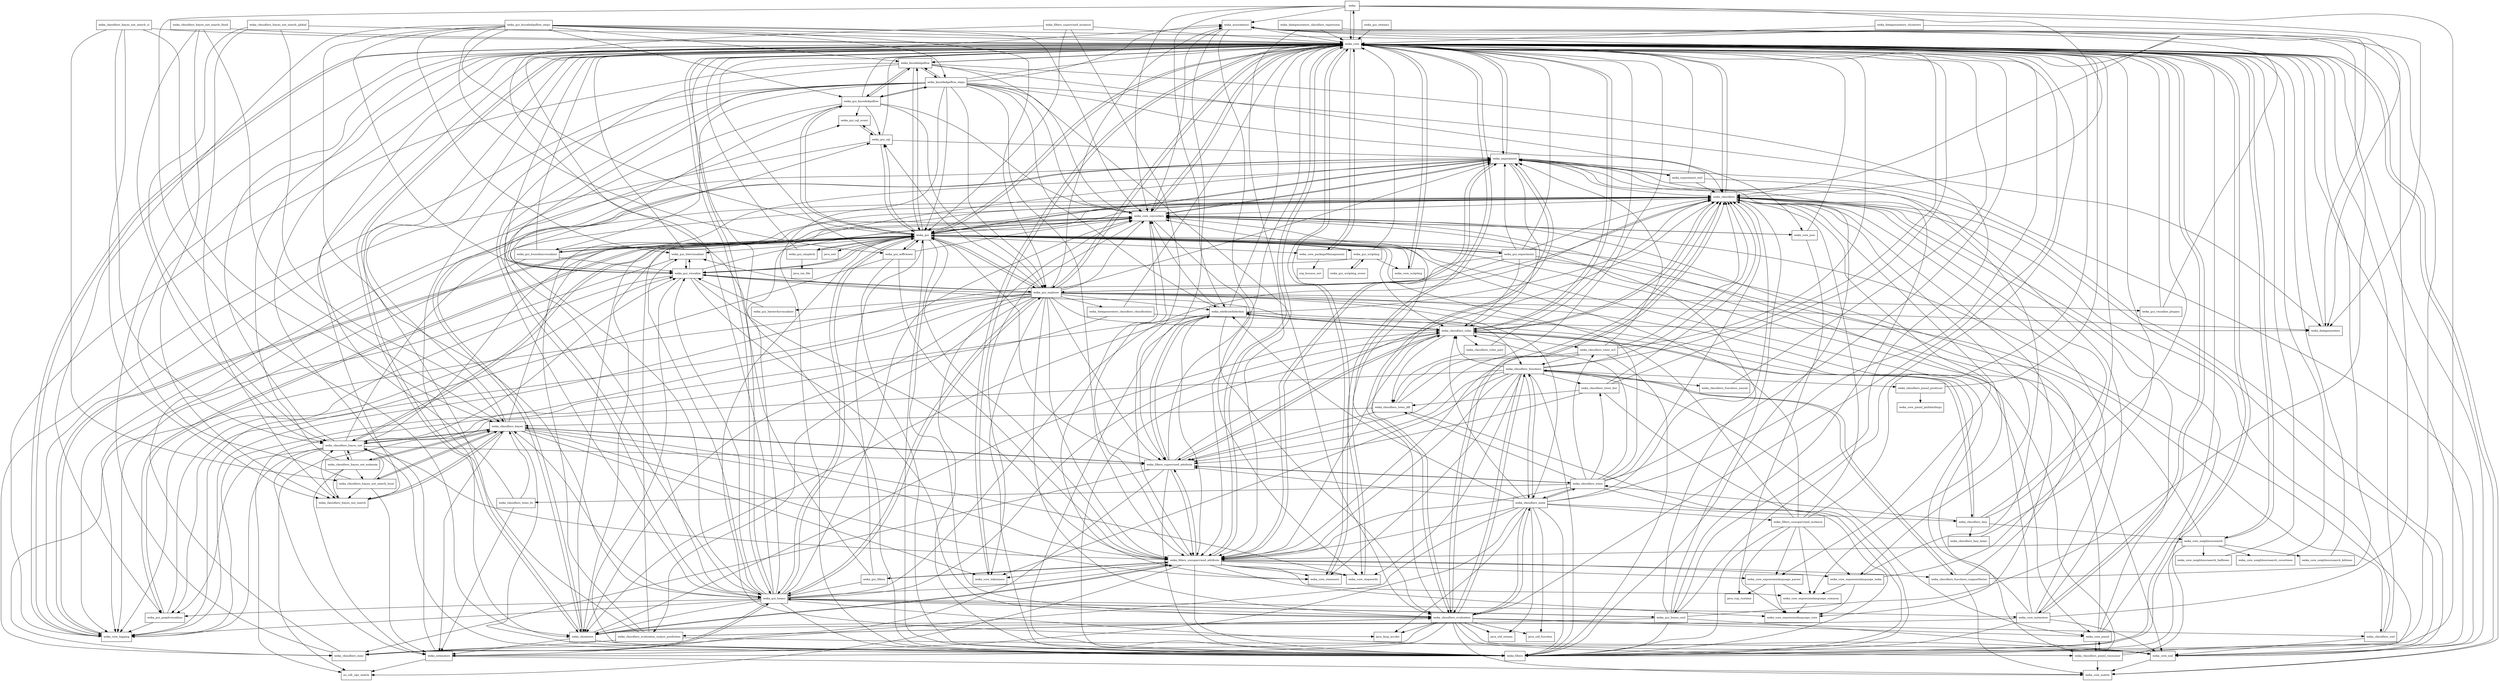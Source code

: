 digraph weka_dev_3_9_3_package_dependencies {
  node [shape = box, fontsize=10.0];
  weka -> weka_associations;
  weka -> weka_attributeSelection;
  weka -> weka_classifiers;
  weka -> weka_clusterers;
  weka -> weka_core;
  weka -> weka_core_converters;
  weka -> weka_datagenerators;
  weka -> weka_filters;
  weka_associations -> weka_core;
  weka_associations -> weka_core_converters;
  weka_associations -> weka_filters;
  weka_associations -> weka_filters_supervised_attribute;
  weka_associations -> weka_filters_unsupervised_attribute;
  weka_attributeSelection -> no_uib_cipr_matrix;
  weka_attributeSelection -> weka_classifiers;
  weka_attributeSelection -> weka_classifiers_evaluation;
  weka_attributeSelection -> weka_classifiers_rules;
  weka_attributeSelection -> weka_clusterers;
  weka_attributeSelection -> weka_core;
  weka_attributeSelection -> weka_core_converters;
  weka_attributeSelection -> weka_filters;
  weka_attributeSelection -> weka_filters_supervised_attribute;
  weka_attributeSelection -> weka_filters_unsupervised_attribute;
  weka_classifiers -> weka_classifiers_evaluation;
  weka_classifiers -> weka_classifiers_rules;
  weka_classifiers -> weka_core;
  weka_classifiers -> weka_core_converters;
  weka_classifiers -> weka_core_expressionlanguage_common;
  weka_classifiers -> weka_core_expressionlanguage_core;
  weka_classifiers -> weka_core_expressionlanguage_parser;
  weka_classifiers -> weka_core_expressionlanguage_weka;
  weka_classifiers_bayes -> weka_classifiers;
  weka_classifiers_bayes -> weka_classifiers_bayes_net;
  weka_classifiers_bayes -> weka_classifiers_bayes_net_estimate;
  weka_classifiers_bayes -> weka_classifiers_bayes_net_search;
  weka_classifiers_bayes -> weka_classifiers_bayes_net_search_local;
  weka_classifiers_bayes -> weka_core;
  weka_classifiers_bayes -> weka_core_stemmers;
  weka_classifiers_bayes -> weka_core_stopwords;
  weka_classifiers_bayes -> weka_core_tokenizers;
  weka_classifiers_bayes -> weka_estimators;
  weka_classifiers_bayes -> weka_filters;
  weka_classifiers_bayes -> weka_filters_supervised_attribute;
  weka_classifiers_bayes -> weka_filters_unsupervised_attribute;
  weka_classifiers_bayes_net -> weka_classifiers;
  weka_classifiers_bayes_net -> weka_classifiers_bayes;
  weka_classifiers_bayes_net -> weka_classifiers_bayes_net_estimate;
  weka_classifiers_bayes_net -> weka_core;
  weka_classifiers_bayes_net -> weka_core_converters;
  weka_classifiers_bayes_net -> weka_core_logging;
  weka_classifiers_bayes_net -> weka_estimators;
  weka_classifiers_bayes_net -> weka_filters;
  weka_classifiers_bayes_net -> weka_filters_supervised_attribute;
  weka_classifiers_bayes_net -> weka_filters_unsupervised_attribute;
  weka_classifiers_bayes_net -> weka_gui;
  weka_classifiers_bayes_net -> weka_gui_graphvisualizer;
  weka_classifiers_bayes_net -> weka_gui_visualize;
  weka_classifiers_bayes_net_estimate -> weka_classifiers_bayes;
  weka_classifiers_bayes_net_estimate -> weka_classifiers_bayes_net;
  weka_classifiers_bayes_net_estimate -> weka_classifiers_bayes_net_search;
  weka_classifiers_bayes_net_estimate -> weka_classifiers_bayes_net_search_local;
  weka_classifiers_bayes_net_estimate -> weka_core;
  weka_classifiers_bayes_net_estimate -> weka_estimators;
  weka_classifiers_bayes_net_search -> weka_classifiers_bayes;
  weka_classifiers_bayes_net_search -> weka_classifiers_bayes_net;
  weka_classifiers_bayes_net_search -> weka_core;
  weka_classifiers_bayes_net_search_ci -> weka_classifiers_bayes;
  weka_classifiers_bayes_net_search_ci -> weka_classifiers_bayes_net;
  weka_classifiers_bayes_net_search_ci -> weka_classifiers_bayes_net_search;
  weka_classifiers_bayes_net_search_ci -> weka_classifiers_bayes_net_search_local;
  weka_classifiers_bayes_net_search_ci -> weka_core;
  weka_classifiers_bayes_net_search_fixed -> weka_classifiers_bayes;
  weka_classifiers_bayes_net_search_fixed -> weka_classifiers_bayes_net;
  weka_classifiers_bayes_net_search_fixed -> weka_classifiers_bayes_net_search;
  weka_classifiers_bayes_net_search_fixed -> weka_core;
  weka_classifiers_bayes_net_search_global -> weka_classifiers_bayes;
  weka_classifiers_bayes_net_search_global -> weka_classifiers_bayes_net;
  weka_classifiers_bayes_net_search_global -> weka_classifiers_bayes_net_search;
  weka_classifiers_bayes_net_search_global -> weka_core;
  weka_classifiers_bayes_net_search_local -> weka_classifiers_bayes;
  weka_classifiers_bayes_net_search_local -> weka_classifiers_bayes_net;
  weka_classifiers_bayes_net_search_local -> weka_classifiers_bayes_net_search;
  weka_classifiers_bayes_net_search_local -> weka_core;
  weka_classifiers_bayes_net_search_local -> weka_estimators;
  weka_classifiers_evaluation -> java_lang_invoke;
  weka_classifiers_evaluation -> java_util_function;
  weka_classifiers_evaluation -> java_util_stream;
  weka_classifiers_evaluation -> weka_classifiers;
  weka_classifiers_evaluation -> weka_classifiers_evaluation_output_prediction;
  weka_classifiers_evaluation -> weka_classifiers_functions;
  weka_classifiers_evaluation -> weka_classifiers_meta;
  weka_classifiers_evaluation -> weka_classifiers_misc;
  weka_classifiers_evaluation -> weka_classifiers_pmml_consumer;
  weka_classifiers_evaluation -> weka_classifiers_xml;
  weka_classifiers_evaluation -> weka_core;
  weka_classifiers_evaluation -> weka_core_converters;
  weka_classifiers_evaluation -> weka_core_matrix;
  weka_classifiers_evaluation -> weka_core_pmml;
  weka_classifiers_evaluation -> weka_core_xml;
  weka_classifiers_evaluation -> weka_estimators;
  weka_classifiers_evaluation -> weka_experiment;
  weka_classifiers_evaluation_output_prediction -> weka_classifiers;
  weka_classifiers_evaluation_output_prediction -> weka_classifiers_evaluation;
  weka_classifiers_evaluation_output_prediction -> weka_classifiers_misc;
  weka_classifiers_evaluation_output_prediction -> weka_core;
  weka_classifiers_evaluation_output_prediction -> weka_core_converters;
  weka_classifiers_evaluation_output_prediction -> weka_core_xml;
  weka_classifiers_functions -> no_uib_cipr_matrix;
  weka_classifiers_functions -> weka_classifiers;
  weka_classifiers_functions -> weka_classifiers_evaluation;
  weka_classifiers_functions -> weka_classifiers_functions_neural;
  weka_classifiers_functions -> weka_classifiers_functions_supportVector;
  weka_classifiers_functions -> weka_classifiers_meta;
  weka_classifiers_functions -> weka_classifiers_pmml_producer;
  weka_classifiers_functions -> weka_classifiers_rules;
  weka_classifiers_functions -> weka_classifiers_trees_lmt;
  weka_classifiers_functions -> weka_core;
  weka_classifiers_functions -> weka_core_pmml;
  weka_classifiers_functions -> weka_core_stemmers;
  weka_classifiers_functions -> weka_core_stopwords;
  weka_classifiers_functions -> weka_core_tokenizers;
  weka_classifiers_functions -> weka_filters;
  weka_classifiers_functions -> weka_filters_supervised_attribute;
  weka_classifiers_functions -> weka_filters_unsupervised_attribute;
  weka_classifiers_functions_neural -> weka_core;
  weka_classifiers_functions_supportVector -> weka_classifiers_functions;
  weka_classifiers_functions_supportVector -> weka_core;
  weka_classifiers_functions_supportVector -> weka_core_matrix;
  weka_classifiers_functions_supportVector -> weka_gui;
  weka_classifiers_lazy -> weka_classifiers;
  weka_classifiers_lazy -> weka_classifiers_lazy_kstar;
  weka_classifiers_lazy -> weka_classifiers_rules;
  weka_classifiers_lazy -> weka_classifiers_trees;
  weka_classifiers_lazy -> weka_core;
  weka_classifiers_lazy -> weka_core_neighboursearch;
  weka_classifiers_lazy_kstar -> weka_core;
  weka_classifiers_meta -> java_lang_invoke;
  weka_classifiers_meta -> java_util_function;
  weka_classifiers_meta -> java_util_stream;
  weka_classifiers_meta -> weka_attributeSelection;
  weka_classifiers_meta -> weka_classifiers;
  weka_classifiers_meta -> weka_classifiers_evaluation;
  weka_classifiers_meta -> weka_classifiers_functions;
  weka_classifiers_meta -> weka_classifiers_lazy;
  weka_classifiers_meta -> weka_classifiers_misc;
  weka_classifiers_meta -> weka_classifiers_rules;
  weka_classifiers_meta -> weka_classifiers_trees;
  weka_classifiers_meta -> weka_core;
  weka_classifiers_meta -> weka_estimators;
  weka_classifiers_meta -> weka_filters;
  weka_classifiers_meta -> weka_filters_supervised_attribute;
  weka_classifiers_meta -> weka_filters_unsupervised_attribute;
  weka_classifiers_meta -> weka_filters_unsupervised_instance;
  weka_classifiers_misc -> weka_classifiers;
  weka_classifiers_misc -> weka_core;
  weka_classifiers_misc -> weka_gui_beans;
  weka_classifiers_pmml_consumer -> weka_classifiers;
  weka_classifiers_pmml_consumer -> weka_core;
  weka_classifiers_pmml_consumer -> weka_core_matrix;
  weka_classifiers_pmml_consumer -> weka_core_pmml;
  weka_classifiers_pmml_consumer -> weka_gui;
  weka_classifiers_pmml_producer -> weka_core;
  weka_classifiers_pmml_producer -> weka_core_pmml_jaxbbindings;
  weka_classifiers_rules -> weka_attributeSelection;
  weka_classifiers_rules -> weka_classifiers;
  weka_classifiers_rules -> weka_classifiers_lazy;
  weka_classifiers_rules -> weka_classifiers_rules_part;
  weka_classifiers_rules -> weka_classifiers_trees_j48;
  weka_classifiers_rules -> weka_classifiers_trees_m5;
  weka_classifiers_rules -> weka_core;
  weka_classifiers_rules -> weka_filters;
  weka_classifiers_rules -> weka_filters_supervised_attribute;
  weka_classifiers_rules -> weka_filters_unsupervised_attribute;
  weka_classifiers_rules_part -> weka_classifiers_trees_j48;
  weka_classifiers_rules_part -> weka_core;
  weka_classifiers_trees -> weka_classifiers;
  weka_classifiers_trees -> weka_classifiers_meta;
  weka_classifiers_trees -> weka_classifiers_rules;
  weka_classifiers_trees -> weka_classifiers_trees_ht;
  weka_classifiers_trees -> weka_classifiers_trees_j48;
  weka_classifiers_trees -> weka_classifiers_trees_lmt;
  weka_classifiers_trees -> weka_classifiers_trees_m5;
  weka_classifiers_trees -> weka_core;
  weka_classifiers_trees -> weka_filters;
  weka_classifiers_trees -> weka_filters_supervised_attribute;
  weka_classifiers_trees -> weka_filters_unsupervised_attribute;
  weka_classifiers_trees -> weka_gui;
  weka_classifiers_trees_ht -> weka_classifiers_bayes;
  weka_classifiers_trees_ht -> weka_core;
  weka_classifiers_trees_ht -> weka_estimators;
  weka_classifiers_trees_j48 -> weka_classifiers;
  weka_classifiers_trees_j48 -> weka_classifiers_bayes;
  weka_classifiers_trees_j48 -> weka_core;
  weka_classifiers_trees_j48 -> weka_filters;
  weka_classifiers_trees_j48 -> weka_filters_supervised_attribute;
  weka_classifiers_trees_lmt -> weka_classifiers;
  weka_classifiers_trees_lmt -> weka_classifiers_trees_j48;
  weka_classifiers_trees_lmt -> weka_core;
  weka_classifiers_trees_lmt -> weka_filters;
  weka_classifiers_trees_lmt -> weka_filters_supervised_attribute;
  weka_classifiers_trees_m5 -> weka_classifiers;
  weka_classifiers_trees_m5 -> weka_classifiers_functions;
  weka_classifiers_trees_m5 -> weka_core;
  weka_classifiers_trees_m5 -> weka_experiment;
  weka_classifiers_trees_m5 -> weka_filters;
  weka_classifiers_trees_m5 -> weka_filters_supervised_attribute;
  weka_classifiers_trees_m5 -> weka_filters_unsupervised_attribute;
  weka_classifiers_xml -> weka_classifiers;
  weka_classifiers_xml -> weka_core;
  weka_classifiers_xml -> weka_core_xml;
  weka_clusterers -> weka_classifiers_rules;
  weka_clusterers -> weka_core;
  weka_clusterers -> weka_core_converters;
  weka_clusterers -> weka_estimators;
  weka_clusterers -> weka_experiment;
  weka_clusterers -> weka_filters;
  weka_clusterers -> weka_filters_unsupervised_attribute;
  weka_core -> weka;
  weka_core -> weka_classifiers;
  weka_core -> weka_classifiers_rules;
  weka_core -> weka_clusterers;
  weka_core -> weka_core_converters;
  weka_core -> weka_core_logging;
  weka_core -> weka_core_matrix;
  weka_core -> weka_core_metastore;
  weka_core -> weka_core_neighboursearch;
  weka_core -> weka_core_packageManagement;
  weka_core -> weka_core_scripting;
  weka_core -> weka_core_stemmers;
  weka_core -> weka_core_stopwords;
  weka_core -> weka_core_tokenizers;
  weka_core -> weka_experiment;
  weka_core -> weka_filters;
  weka_core -> weka_filters_unsupervised_attribute;
  weka_core -> weka_gui;
  weka_core -> weka_gui_beans;
  weka_core -> weka_gui_explorer;
  weka_core -> weka_knowledgeflow;
  weka_core_converters -> weka_core;
  weka_core_converters -> weka_core_json;
  weka_core_converters -> weka_core_stemmers;
  weka_core_converters -> weka_core_stopwords;
  weka_core_converters -> weka_core_tokenizers;
  weka_core_converters -> weka_core_xml;
  weka_core_converters -> weka_experiment;
  weka_core_converters -> weka_gui;
  weka_core_expressionlanguage_common -> weka_core_expressionlanguage_core;
  weka_core_expressionlanguage_parser -> java_cup_runtime;
  weka_core_expressionlanguage_parser -> weka_core_expressionlanguage_common;
  weka_core_expressionlanguage_parser -> weka_core_expressionlanguage_core;
  weka_core_expressionlanguage_weka -> weka_core;
  weka_core_expressionlanguage_weka -> weka_core_expressionlanguage_common;
  weka_core_expressionlanguage_weka -> weka_core_expressionlanguage_core;
  weka_core_expressionlanguage_weka -> weka_experiment;
  weka_core_json -> java_cup_runtime;
  weka_core_json -> weka_core;
  weka_core_json -> weka_core_converters;
  weka_core_logging -> weka_core;
  weka_core_logging -> weka_gui;
  weka_core_matrix -> weka_core;
  weka_core_metastore -> weka_associations;
  weka_core_metastore -> weka_attributeSelection;
  weka_core_metastore -> weka_classifiers;
  weka_core_metastore -> weka_clusterers;
  weka_core_metastore -> weka_core;
  weka_core_metastore -> weka_core_converters;
  weka_core_metastore -> weka_core_xml;
  weka_core_metastore -> weka_experiment;
  weka_core_metastore -> weka_filters;
  weka_core_neighboursearch -> weka_core;
  weka_core_neighboursearch -> weka_core_converters;
  weka_core_neighboursearch -> weka_core_neighboursearch_balltrees;
  weka_core_neighboursearch -> weka_core_neighboursearch_covertrees;
  weka_core_neighboursearch -> weka_core_neighboursearch_kdtrees;
  weka_core_neighboursearch -> weka_filters;
  weka_core_neighboursearch -> weka_filters_unsupervised_attribute;
  weka_core_neighboursearch_balltrees -> weka_core;
  weka_core_neighboursearch_covertrees -> weka_core;
  weka_core_neighboursearch_kdtrees -> weka_core;
  weka_core_packageManagement -> org_bounce_net;
  weka_core_packageManagement -> weka_core;
  weka_core_pmml -> weka_classifiers;
  weka_core_pmml -> weka_classifiers_pmml_consumer;
  weka_core_pmml -> weka_core;
  weka_core_pmml -> weka_gui;
  weka_core_scripting -> weka_core;
  weka_core_stemmers -> weka_core;
  weka_core_stopwords -> weka_core;
  weka_core_tokenizers -> weka_core;
  weka_core_xml -> weka_classifiers;
  weka_core_xml -> weka_core;
  weka_core_xml -> weka_core_matrix;
  weka_datagenerators -> weka_core;
  weka_datagenerators_classifiers_classification -> weka_classifiers_bayes_net;
  weka_datagenerators_classifiers_classification -> weka_core;
  weka_datagenerators_classifiers_classification -> weka_datagenerators;
  weka_datagenerators_classifiers_regression -> weka_core;
  weka_datagenerators_classifiers_regression -> weka_datagenerators;
  weka_datagenerators_classifiers_regression -> weka_filters_unsupervised_attribute;
  weka_datagenerators_clusterers -> weka_core;
  weka_datagenerators_clusterers -> weka_datagenerators;
  weka_estimators -> no_uib_cipr_matrix;
  weka_estimators -> weka_core;
  weka_estimators -> weka_core_matrix;
  weka_experiment -> weka_classifiers;
  weka_experiment -> weka_classifiers_evaluation;
  weka_experiment -> weka_classifiers_rules;
  weka_experiment -> weka_clusterers;
  weka_experiment -> weka_core;
  weka_experiment -> weka_core_converters;
  weka_experiment -> weka_core_logging;
  weka_experiment -> weka_core_xml;
  weka_experiment -> weka_experiment_xml;
  weka_experiment -> weka_filters;
  weka_experiment -> weka_filters_unsupervised_attribute;
  weka_experiment -> weka_gui;
  weka_experiment_xml -> weka_classifiers;
  weka_experiment_xml -> weka_core;
  weka_experiment_xml -> weka_core_xml;
  weka_experiment_xml -> weka_experiment;
  weka_filters -> weka_core;
  weka_filters -> weka_core_converters;
  weka_filters_supervised_attribute -> weka_attributeSelection;
  weka_filters_supervised_attribute -> weka_classifiers;
  weka_filters_supervised_attribute -> weka_classifiers_bayes;
  weka_filters_supervised_attribute -> weka_classifiers_misc;
  weka_filters_supervised_attribute -> weka_classifiers_rules;
  weka_filters_supervised_attribute -> weka_classifiers_trees;
  weka_filters_supervised_attribute -> weka_core;
  weka_filters_supervised_attribute -> weka_estimators;
  weka_filters_supervised_attribute -> weka_filters;
  weka_filters_supervised_attribute -> weka_filters_unsupervised_attribute;
  weka_filters_supervised_attribute -> weka_gui;
  weka_filters_supervised_instance -> weka_core;
  weka_filters_supervised_instance -> weka_filters;
  weka_filters_supervised_instance -> weka_filters_unsupervised_attribute;
  weka_filters_supervised_instance -> weka_gui;
  weka_filters_unsupervised_attribute -> no_uib_cipr_matrix;
  weka_filters_unsupervised_attribute -> weka_classifiers_functions_supportVector;
  weka_filters_unsupervised_attribute -> weka_clusterers;
  weka_filters_unsupervised_attribute -> weka_core;
  weka_filters_unsupervised_attribute -> weka_core_converters;
  weka_filters_unsupervised_attribute -> weka_core_expressionlanguage_common;
  weka_filters_unsupervised_attribute -> weka_core_expressionlanguage_core;
  weka_filters_unsupervised_attribute -> weka_core_expressionlanguage_parser;
  weka_filters_unsupervised_attribute -> weka_core_expressionlanguage_weka;
  weka_filters_unsupervised_attribute -> weka_core_stemmers;
  weka_filters_unsupervised_attribute -> weka_core_stopwords;
  weka_filters_unsupervised_attribute -> weka_core_tokenizers;
  weka_filters_unsupervised_attribute -> weka_experiment;
  weka_filters_unsupervised_attribute -> weka_filters;
  weka_filters_unsupervised_attribute -> weka_filters_supervised_attribute;
  weka_filters_unsupervised_attribute -> weka_gui;
  weka_filters_unsupervised_attribute -> weka_gui_filters;
  weka_filters_unsupervised_instance -> weka_classifiers;
  weka_filters_unsupervised_instance -> weka_classifiers_rules;
  weka_filters_unsupervised_instance -> weka_core;
  weka_filters_unsupervised_instance -> weka_core_expressionlanguage_common;
  weka_filters_unsupervised_instance -> weka_core_expressionlanguage_core;
  weka_filters_unsupervised_instance -> weka_core_expressionlanguage_parser;
  weka_filters_unsupervised_instance -> weka_core_expressionlanguage_weka;
  weka_filters_unsupervised_instance -> weka_filters;
  weka_filters_unsupervised_instance -> weka_gui;
  weka_gui -> java_awt;
  weka_gui -> java_lang_invoke;
  weka_gui -> weka_classifiers;
  weka_gui -> weka_classifiers_bayes_net;
  weka_gui -> weka_classifiers_evaluation;
  weka_gui -> weka_classifiers_rules;
  weka_gui -> weka_clusterers;
  weka_gui -> weka_core;
  weka_gui -> weka_core_converters;
  weka_gui -> weka_core_logging;
  weka_gui -> weka_core_packageManagement;
  weka_gui -> weka_core_scripting;
  weka_gui -> weka_experiment;
  weka_gui -> weka_filters;
  weka_gui -> weka_gui_arffviewer;
  weka_gui -> weka_gui_beans;
  weka_gui -> weka_gui_boundaryvisualizer;
  weka_gui -> weka_gui_experiment;
  weka_gui -> weka_gui_explorer;
  weka_gui -> weka_gui_graphvisualizer;
  weka_gui -> weka_gui_knowledgeflow;
  weka_gui -> weka_gui_scripting;
  weka_gui -> weka_gui_simplecli;
  weka_gui -> weka_gui_sql;
  weka_gui -> weka_gui_treevisualizer;
  weka_gui -> weka_gui_visualize;
  weka_gui -> weka_knowledgeflow;
  weka_gui_arffviewer -> weka_core;
  weka_gui_arffviewer -> weka_core_converters;
  weka_gui_arffviewer -> weka_core_logging;
  weka_gui_arffviewer -> weka_filters;
  weka_gui_arffviewer -> weka_filters_unsupervised_attribute;
  weka_gui_arffviewer -> weka_gui;
  weka_gui_beans -> weka_associations;
  weka_gui_beans -> weka_classifiers;
  weka_gui_beans -> weka_classifiers_bayes;
  weka_gui_beans -> weka_classifiers_evaluation;
  weka_gui_beans -> weka_classifiers_misc;
  weka_gui_beans -> weka_classifiers_rules;
  weka_gui_beans -> weka_clusterers;
  weka_gui_beans -> weka_core;
  weka_gui_beans -> weka_core_converters;
  weka_gui_beans -> weka_core_logging;
  weka_gui_beans -> weka_core_metastore;
  weka_gui_beans -> weka_core_xml;
  weka_gui_beans -> weka_experiment;
  weka_gui_beans -> weka_filters;
  weka_gui_beans -> weka_filters_unsupervised_attribute;
  weka_gui_beans -> weka_gui;
  weka_gui_beans -> weka_gui_beans_xml;
  weka_gui_beans -> weka_gui_explorer;
  weka_gui_beans -> weka_gui_graphvisualizer;
  weka_gui_beans -> weka_gui_sql;
  weka_gui_beans -> weka_gui_sql_event;
  weka_gui_beans -> weka_gui_treevisualizer;
  weka_gui_beans -> weka_gui_visualize;
  weka_gui_beans_xml -> weka_associations;
  weka_gui_beans_xml -> weka_classifiers;
  weka_gui_beans_xml -> weka_clusterers;
  weka_gui_beans_xml -> weka_core;
  weka_gui_beans_xml -> weka_core_converters;
  weka_gui_beans_xml -> weka_core_xml;
  weka_gui_beans_xml -> weka_experiment;
  weka_gui_beans_xml -> weka_filters;
  weka_gui_beans_xml -> weka_gui_beans;
  weka_gui_boundaryvisualizer -> weka_classifiers;
  weka_gui_boundaryvisualizer -> weka_core;
  weka_gui_boundaryvisualizer -> weka_core_logging;
  weka_gui_boundaryvisualizer -> weka_experiment;
  weka_gui_boundaryvisualizer -> weka_gui;
  weka_gui_boundaryvisualizer -> weka_gui_visualize;
  weka_gui_experiment -> weka_classifiers;
  weka_gui_experiment -> weka_classifiers_rules;
  weka_gui_experiment -> weka_classifiers_xml;
  weka_gui_experiment -> weka_core;
  weka_gui_experiment -> weka_core_converters;
  weka_gui_experiment -> weka_core_logging;
  weka_gui_experiment -> weka_core_xml;
  weka_gui_experiment -> weka_experiment;
  weka_gui_experiment -> weka_gui;
  weka_gui_experiment -> weka_gui_explorer;
  weka_gui_explorer -> weka_associations;
  weka_gui_explorer -> weka_attributeSelection;
  weka_gui_explorer -> weka_classifiers;
  weka_gui_explorer -> weka_classifiers_evaluation;
  weka_gui_explorer -> weka_classifiers_evaluation_output_prediction;
  weka_gui_explorer -> weka_classifiers_meta;
  weka_gui_explorer -> weka_classifiers_misc;
  weka_gui_explorer -> weka_classifiers_pmml_consumer;
  weka_gui_explorer -> weka_classifiers_rules;
  weka_gui_explorer -> weka_clusterers;
  weka_gui_explorer -> weka_core;
  weka_gui_explorer -> weka_core_converters;
  weka_gui_explorer -> weka_core_logging;
  weka_gui_explorer -> weka_core_pmml;
  weka_gui_explorer -> weka_datagenerators;
  weka_gui_explorer -> weka_datagenerators_classifiers_classification;
  weka_gui_explorer -> weka_experiment;
  weka_gui_explorer -> weka_filters;
  weka_gui_explorer -> weka_filters_supervised_attribute;
  weka_gui_explorer -> weka_filters_unsupervised_attribute;
  weka_gui_explorer -> weka_gui;
  weka_gui_explorer -> weka_gui_beans;
  weka_gui_explorer -> weka_gui_graphvisualizer;
  weka_gui_explorer -> weka_gui_hierarchyvisualizer;
  weka_gui_explorer -> weka_gui_sql;
  weka_gui_explorer -> weka_gui_treevisualizer;
  weka_gui_explorer -> weka_gui_visualize;
  weka_gui_explorer -> weka_gui_visualize_plugins;
  weka_gui_filters -> weka_core;
  weka_gui_filters -> weka_filters_unsupervised_attribute;
  weka_gui_filters -> weka_gui;
  weka_gui_filters -> weka_gui_beans;
  weka_gui_graphvisualizer -> weka_core_logging;
  weka_gui_graphvisualizer -> weka_gui;
  weka_gui_graphvisualizer -> weka_gui_visualize;
  weka_gui_hierarchyvisualizer -> weka_gui_visualize;
  weka_gui_knowledgeflow -> weka_core;
  weka_gui_knowledgeflow -> weka_core_converters;
  weka_gui_knowledgeflow -> weka_gui;
  weka_gui_knowledgeflow -> weka_gui_beans;
  weka_gui_knowledgeflow -> weka_gui_explorer;
  weka_gui_knowledgeflow -> weka_gui_sql;
  weka_gui_knowledgeflow -> weka_gui_sql_event;
  weka_gui_knowledgeflow -> weka_gui_visualize;
  weka_gui_knowledgeflow -> weka_knowledgeflow;
  weka_gui_knowledgeflow -> weka_knowledgeflow_steps;
  weka_gui_knowledgeflow_steps -> weka_classifiers;
  weka_gui_knowledgeflow_steps -> weka_core;
  weka_gui_knowledgeflow_steps -> weka_core_converters;
  weka_gui_knowledgeflow_steps -> weka_gui;
  weka_gui_knowledgeflow_steps -> weka_gui_arffviewer;
  weka_gui_knowledgeflow_steps -> weka_gui_beans;
  weka_gui_knowledgeflow_steps -> weka_gui_explorer;
  weka_gui_knowledgeflow_steps -> weka_gui_graphvisualizer;
  weka_gui_knowledgeflow_steps -> weka_gui_knowledgeflow;
  weka_gui_knowledgeflow_steps -> weka_gui_treevisualizer;
  weka_gui_knowledgeflow_steps -> weka_gui_visualize;
  weka_gui_knowledgeflow_steps -> weka_knowledgeflow;
  weka_gui_knowledgeflow_steps -> weka_knowledgeflow_steps;
  weka_gui_scripting -> weka_core;
  weka_gui_scripting -> weka_core_scripting;
  weka_gui_scripting -> weka_gui;
  weka_gui_scripting -> weka_gui_scripting_event;
  weka_gui_scripting -> weka_gui_visualize;
  weka_gui_scripting_event -> weka_gui_scripting;
  weka_gui_simplecli -> java_nio_file;
  weka_gui_simplecli -> weka_core;
  weka_gui_simplecli -> weka_gui;
  weka_gui_sql -> weka_core;
  weka_gui_sql -> weka_core_logging;
  weka_gui_sql -> weka_experiment;
  weka_gui_sql -> weka_gui;
  weka_gui_sql -> weka_gui_sql_event;
  weka_gui_sql_event -> weka_gui_sql;
  weka_gui_streams -> weka_core;
  weka_gui_treevisualizer -> weka_core;
  weka_gui_treevisualizer -> weka_core_logging;
  weka_gui_treevisualizer -> weka_gui_visualize;
  weka_gui_visualize -> weka_classifiers;
  weka_gui_visualize -> weka_classifiers_evaluation;
  weka_gui_visualize -> weka_classifiers_functions;
  weka_gui_visualize -> weka_core;
  weka_gui_visualize -> weka_core_logging;
  weka_gui_visualize -> weka_filters;
  weka_gui_visualize -> weka_filters_unsupervised_attribute;
  weka_gui_visualize -> weka_gui;
  weka_gui_visualize -> weka_gui_explorer;
  weka_gui_visualize -> weka_gui_treevisualizer;
  weka_gui_visualize_plugins -> weka_associations;
  weka_gui_visualize_plugins -> weka_core;
  weka_knowledgeflow -> weka_core;
  weka_knowledgeflow -> weka_core_converters;
  weka_knowledgeflow -> weka_core_json;
  weka_knowledgeflow -> weka_core_logging;
  weka_knowledgeflow -> weka_gui;
  weka_knowledgeflow -> weka_gui_beans;
  weka_knowledgeflow -> weka_gui_beans_xml;
  weka_knowledgeflow -> weka_gui_knowledgeflow;
  weka_knowledgeflow -> weka_knowledgeflow_steps;
  weka_knowledgeflow_steps -> weka_associations;
  weka_knowledgeflow_steps -> weka_attributeSelection;
  weka_knowledgeflow_steps -> weka_classifiers;
  weka_knowledgeflow_steps -> weka_classifiers_evaluation;
  weka_knowledgeflow_steps -> weka_classifiers_misc;
  weka_knowledgeflow_steps -> weka_clusterers;
  weka_knowledgeflow_steps -> weka_core;
  weka_knowledgeflow_steps -> weka_core_converters;
  weka_knowledgeflow_steps -> weka_datagenerators;
  weka_knowledgeflow_steps -> weka_filters;
  weka_knowledgeflow_steps -> weka_filters_unsupervised_attribute;
  weka_knowledgeflow_steps -> weka_gui;
  weka_knowledgeflow_steps -> weka_gui_beans;
  weka_knowledgeflow_steps -> weka_gui_boundaryvisualizer;
  weka_knowledgeflow_steps -> weka_gui_explorer;
  weka_knowledgeflow_steps -> weka_gui_knowledgeflow;
  weka_knowledgeflow_steps -> weka_gui_visualize;
  weka_knowledgeflow_steps -> weka_knowledgeflow;
}
